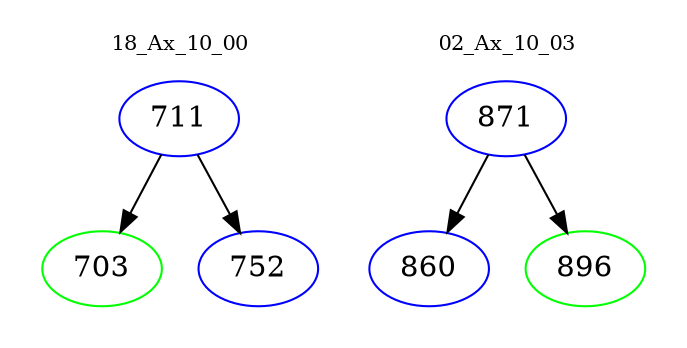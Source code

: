 digraph{
subgraph cluster_0 {
color = white
label = "18_Ax_10_00";
fontsize=10;
T0_711 [label="711", color="blue"]
T0_711 -> T0_703 [color="black"]
T0_703 [label="703", color="green"]
T0_711 -> T0_752 [color="black"]
T0_752 [label="752", color="blue"]
}
subgraph cluster_1 {
color = white
label = "02_Ax_10_03";
fontsize=10;
T1_871 [label="871", color="blue"]
T1_871 -> T1_860 [color="black"]
T1_860 [label="860", color="blue"]
T1_871 -> T1_896 [color="black"]
T1_896 [label="896", color="green"]
}
}
